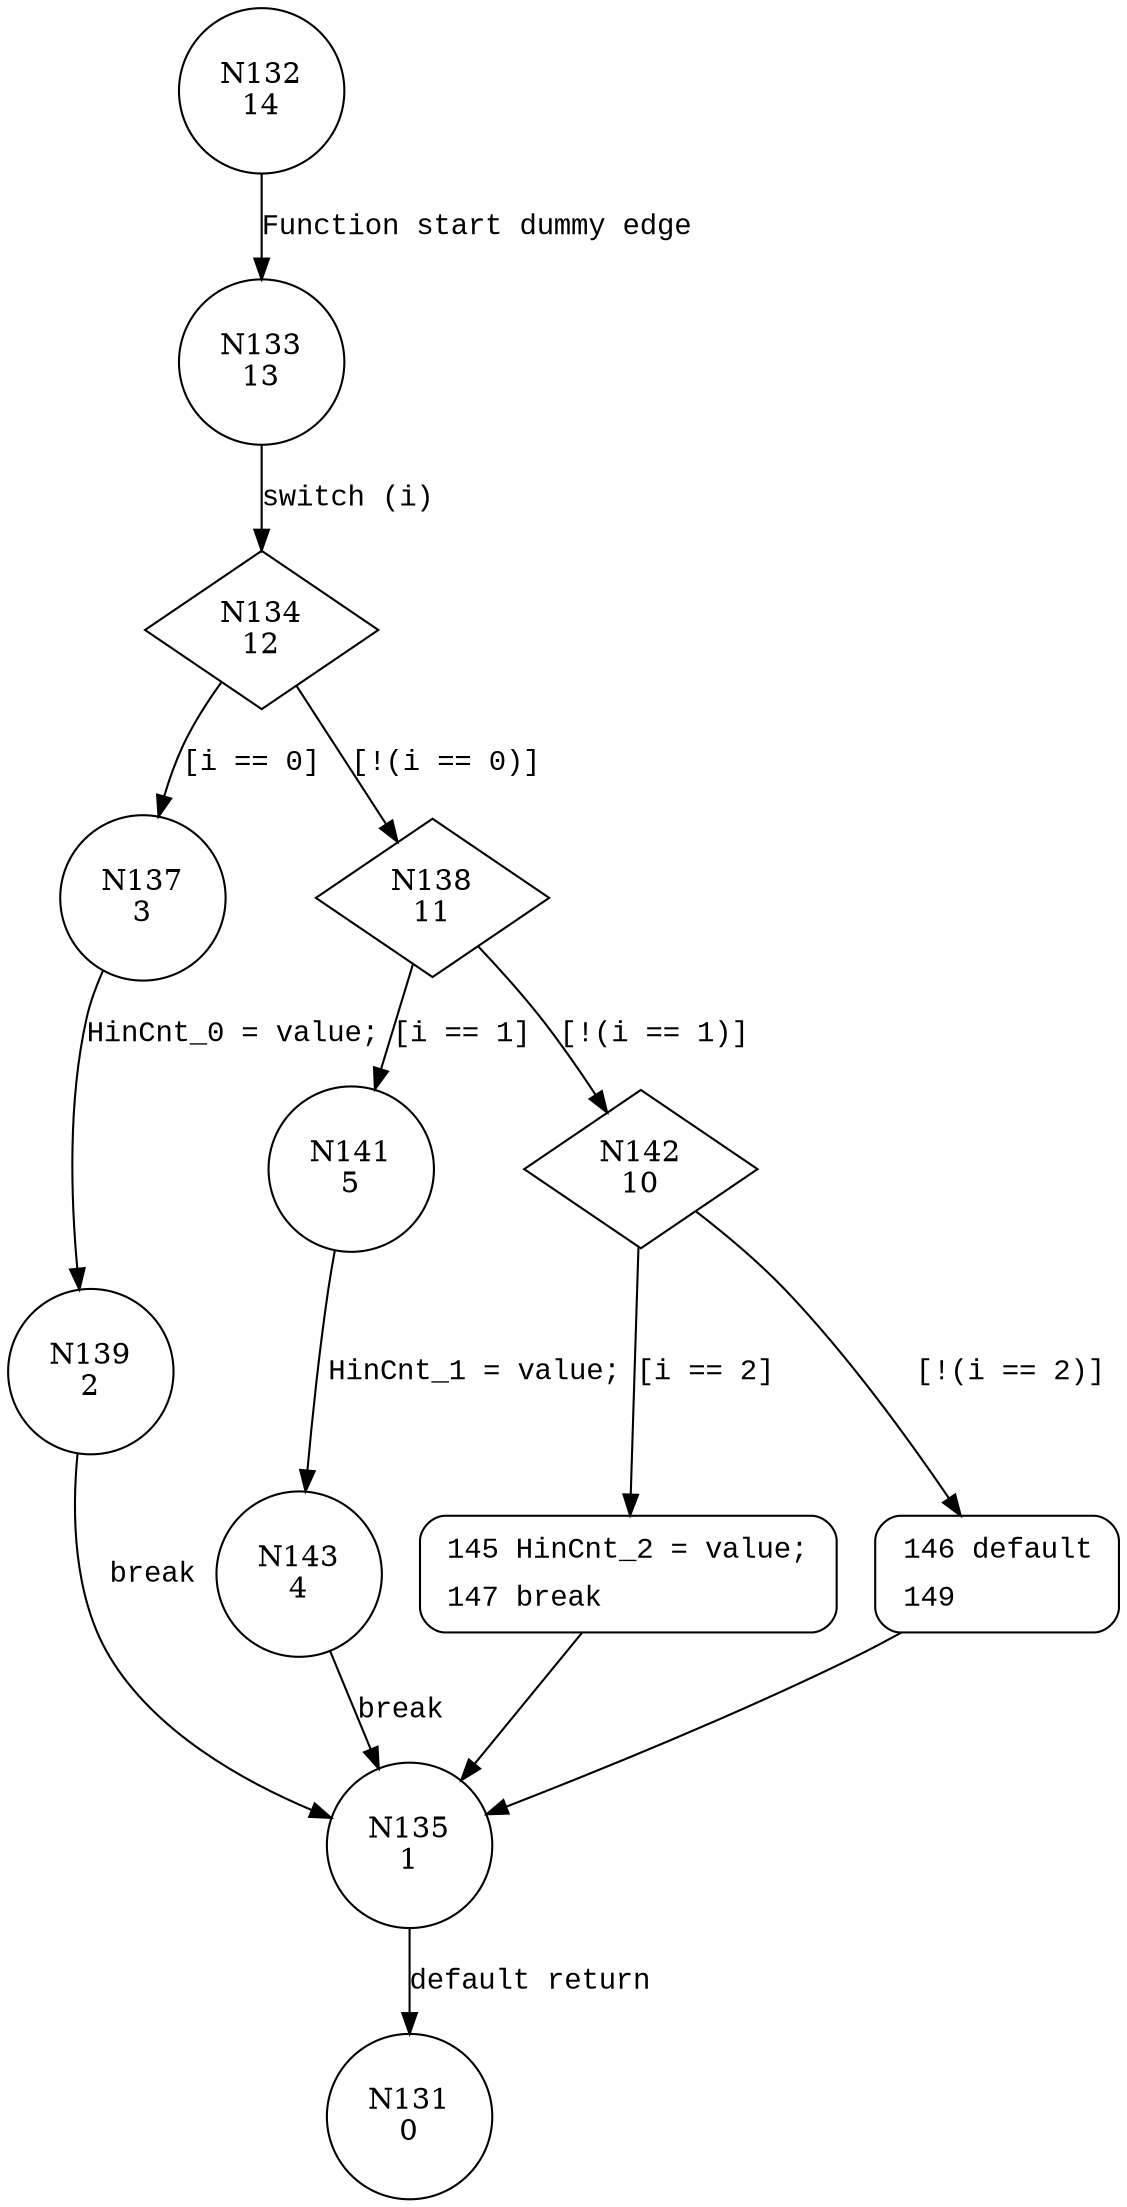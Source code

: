 digraph setHinCnt {
132 [shape="circle" label="N132\n14"]
133 [shape="circle" label="N133\n13"]
134 [shape="diamond" label="N134\n12"]
137 [shape="circle" label="N137\n3"]
138 [shape="diamond" label="N138\n11"]
141 [shape="circle" label="N141\n5"]
142 [shape="diamond" label="N142\n10"]
145 [shape="circle" label="N145\n7"]
146 [shape="circle" label="N146\n9"]
135 [shape="circle" label="N135\n1"]
131 [shape="circle" label="N131\n0"]
143 [shape="circle" label="N143\n4"]
139 [shape="circle" label="N139\n2"]
146 [style="filled,bold" penwidth="1" fillcolor="white" fontname="Courier New" shape="Mrecord" label=<<table border="0" cellborder="0" cellpadding="3" bgcolor="white"><tr><td align="right">146</td><td align="left">default</td></tr><tr><td align="right">149</td><td align="left"></td></tr></table>>]
146 -> 135[label=""]
145 [style="filled,bold" penwidth="1" fillcolor="white" fontname="Courier New" shape="Mrecord" label=<<table border="0" cellborder="0" cellpadding="3" bgcolor="white"><tr><td align="right">145</td><td align="left">HinCnt_2 = value;</td></tr><tr><td align="right">147</td><td align="left">break</td></tr></table>>]
145 -> 135[label=""]
132 -> 133 [label="Function start dummy edge" fontname="Courier New"]
134 -> 137 [label="[i == 0]" fontname="Courier New"]
134 -> 138 [label="[!(i == 0)]" fontname="Courier New"]
138 -> 141 [label="[i == 1]" fontname="Courier New"]
138 -> 142 [label="[!(i == 1)]" fontname="Courier New"]
142 -> 145 [label="[i == 2]" fontname="Courier New"]
142 -> 146 [label="[!(i == 2)]" fontname="Courier New"]
135 -> 131 [label="default return" fontname="Courier New"]
141 -> 143 [label="HinCnt_1 = value;" fontname="Courier New"]
137 -> 139 [label="HinCnt_0 = value;" fontname="Courier New"]
133 -> 134 [label="switch (i)" fontname="Courier New"]
143 -> 135 [label="break" fontname="Courier New"]
139 -> 135 [label="break" fontname="Courier New"]
}